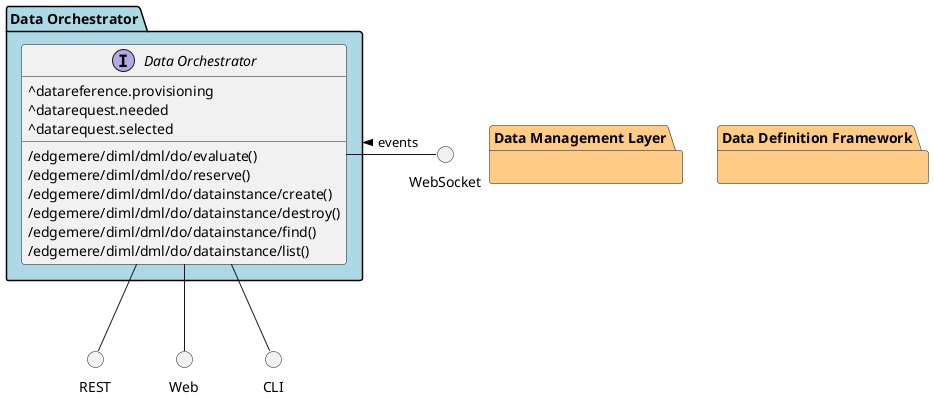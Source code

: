 @startuml


package "Data Management Layer" #ffcc88 {

}

package "Data Orchestrator" #lightblue {

}

package "Data Definition Framework" #ffcc88 {

}


package "Data Orchestrator" #lightblue {

    interface "Data Orchestrator" as i {
            ^datareference.provisioning
            ^datarequest.needed
            ^datarequest.selected
    
            /edgemere/diml/dml/do/evaluate()
            /edgemere/diml/dml/do/reserve()
            /edgemere/diml/dml/do/datainstance/create()
            /edgemere/diml/dml/do/datainstance/destroy()
            /edgemere/diml/dml/do/datainstance/find()
            /edgemere/diml/dml/do/datainstance/list()
    
    }
}

circle REST
circle Web
circle CLI
circle WebSocket

i -down- Web
i -down- CLI
i -down- REST
WebSocket -left- i: events >

package "Data Orchestrator" #lightblue {


}



@enduml
